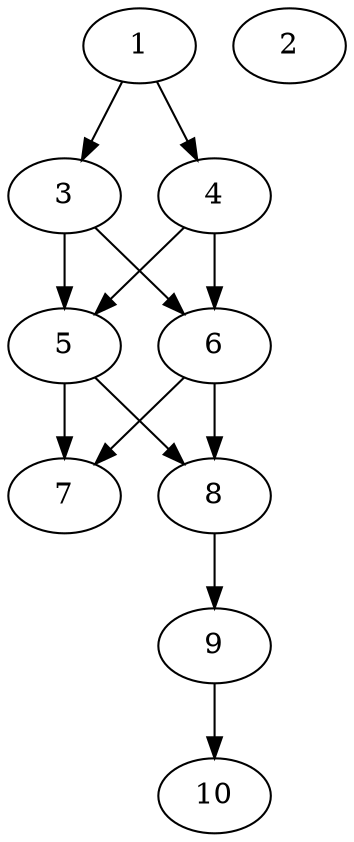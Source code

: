 // DAG automatically generated by daggen at Tue Aug  6 16:21:19 2019
// ./daggen --dot -n 10 --ccr 0.5 --fat 0.4 --regular 0.5 --density 0.9 --mindata 5242880 --maxdata 52428800 
digraph G {
  1 [size="57501696", alpha="0.19", expect_size="28750848"] 
  1 -> 3 [size ="28750848"]
  1 -> 4 [size ="28750848"]
  2 [size="101785600", alpha="0.06", expect_size="50892800"] 
  3 [size="27633664", alpha="0.18", expect_size="13816832"] 
  3 -> 5 [size ="13816832"]
  3 -> 6 [size ="13816832"]
  4 [size="15476736", alpha="0.08", expect_size="7738368"] 
  4 -> 5 [size ="7738368"]
  4 -> 6 [size ="7738368"]
  5 [size="49668096", alpha="0.03", expect_size="24834048"] 
  5 -> 7 [size ="24834048"]
  5 -> 8 [size ="24834048"]
  6 [size="60207104", alpha="0.05", expect_size="30103552"] 
  6 -> 7 [size ="30103552"]
  6 -> 8 [size ="30103552"]
  7 [size="39809024", alpha="0.05", expect_size="19904512"] 
  8 [size="45555712", alpha="0.09", expect_size="22777856"] 
  8 -> 9 [size ="22777856"]
  9 [size="20795392", alpha="0.02", expect_size="10397696"] 
  9 -> 10 [size ="10397696"]
  10 [size="73097216", alpha="0.06", expect_size="36548608"] 
}
